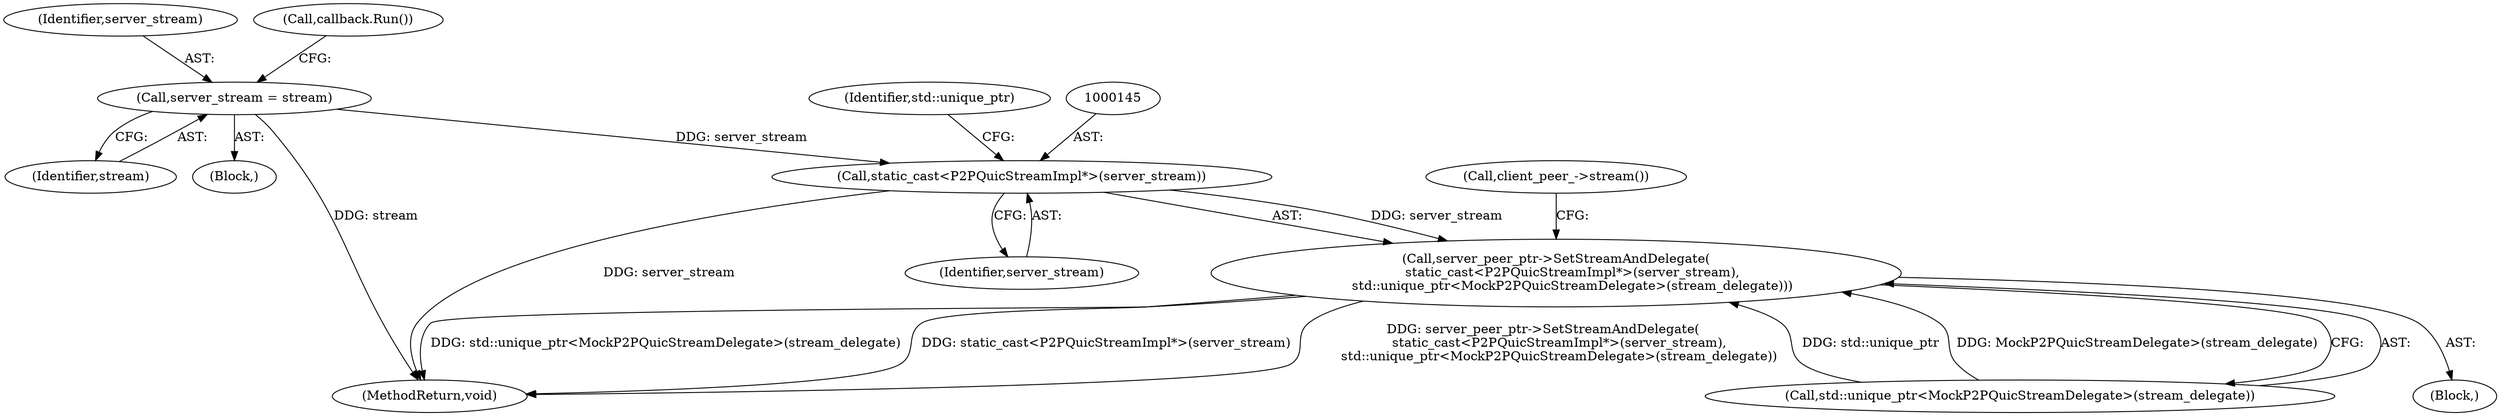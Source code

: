 digraph "0_Chrome_350f7d4b2c76950c8e7271284de84a9756b796e1_6@pointer" {
"1000144" [label="(Call,static_cast<P2PQuicStreamImpl*>(server_stream))"];
"1000129" [label="(Call,server_stream = stream)"];
"1000143" [label="(Call,server_peer_ptr->SetStreamAndDelegate(\n        static_cast<P2PQuicStreamImpl*>(server_stream),\n        std::unique_ptr<MockP2PQuicStreamDelegate>(stream_delegate)))"];
"1000147" [label="(Call,std::unique_ptr<MockP2PQuicStreamDelegate>(stream_delegate))"];
"1000156" [label="(MethodReturn,void)"];
"1000131" [label="(Identifier,stream)"];
"1000130" [label="(Identifier,server_stream)"];
"1000144" [label="(Call,static_cast<P2PQuicStreamImpl*>(server_stream))"];
"1000148" [label="(Identifier,std::unique_ptr)"];
"1000143" [label="(Call,server_peer_ptr->SetStreamAndDelegate(\n        static_cast<P2PQuicStreamImpl*>(server_stream),\n        std::unique_ptr<MockP2PQuicStreamDelegate>(stream_delegate)))"];
"1000102" [label="(Block,)"];
"1000146" [label="(Identifier,server_stream)"];
"1000126" [label="(Block,)"];
"1000132" [label="(Call,callback.Run())"];
"1000153" [label="(Call,client_peer_->stream())"];
"1000129" [label="(Call,server_stream = stream)"];
"1000144" -> "1000143"  [label="AST: "];
"1000144" -> "1000146"  [label="CFG: "];
"1000145" -> "1000144"  [label="AST: "];
"1000146" -> "1000144"  [label="AST: "];
"1000148" -> "1000144"  [label="CFG: "];
"1000144" -> "1000156"  [label="DDG: server_stream"];
"1000144" -> "1000143"  [label="DDG: server_stream"];
"1000129" -> "1000144"  [label="DDG: server_stream"];
"1000129" -> "1000126"  [label="AST: "];
"1000129" -> "1000131"  [label="CFG: "];
"1000130" -> "1000129"  [label="AST: "];
"1000131" -> "1000129"  [label="AST: "];
"1000132" -> "1000129"  [label="CFG: "];
"1000129" -> "1000156"  [label="DDG: stream"];
"1000143" -> "1000102"  [label="AST: "];
"1000143" -> "1000147"  [label="CFG: "];
"1000147" -> "1000143"  [label="AST: "];
"1000153" -> "1000143"  [label="CFG: "];
"1000143" -> "1000156"  [label="DDG: std::unique_ptr<MockP2PQuicStreamDelegate>(stream_delegate)"];
"1000143" -> "1000156"  [label="DDG: static_cast<P2PQuicStreamImpl*>(server_stream)"];
"1000143" -> "1000156"  [label="DDG: server_peer_ptr->SetStreamAndDelegate(\n        static_cast<P2PQuicStreamImpl*>(server_stream),\n        std::unique_ptr<MockP2PQuicStreamDelegate>(stream_delegate))"];
"1000147" -> "1000143"  [label="DDG: std::unique_ptr"];
"1000147" -> "1000143"  [label="DDG: MockP2PQuicStreamDelegate>(stream_delegate)"];
}
